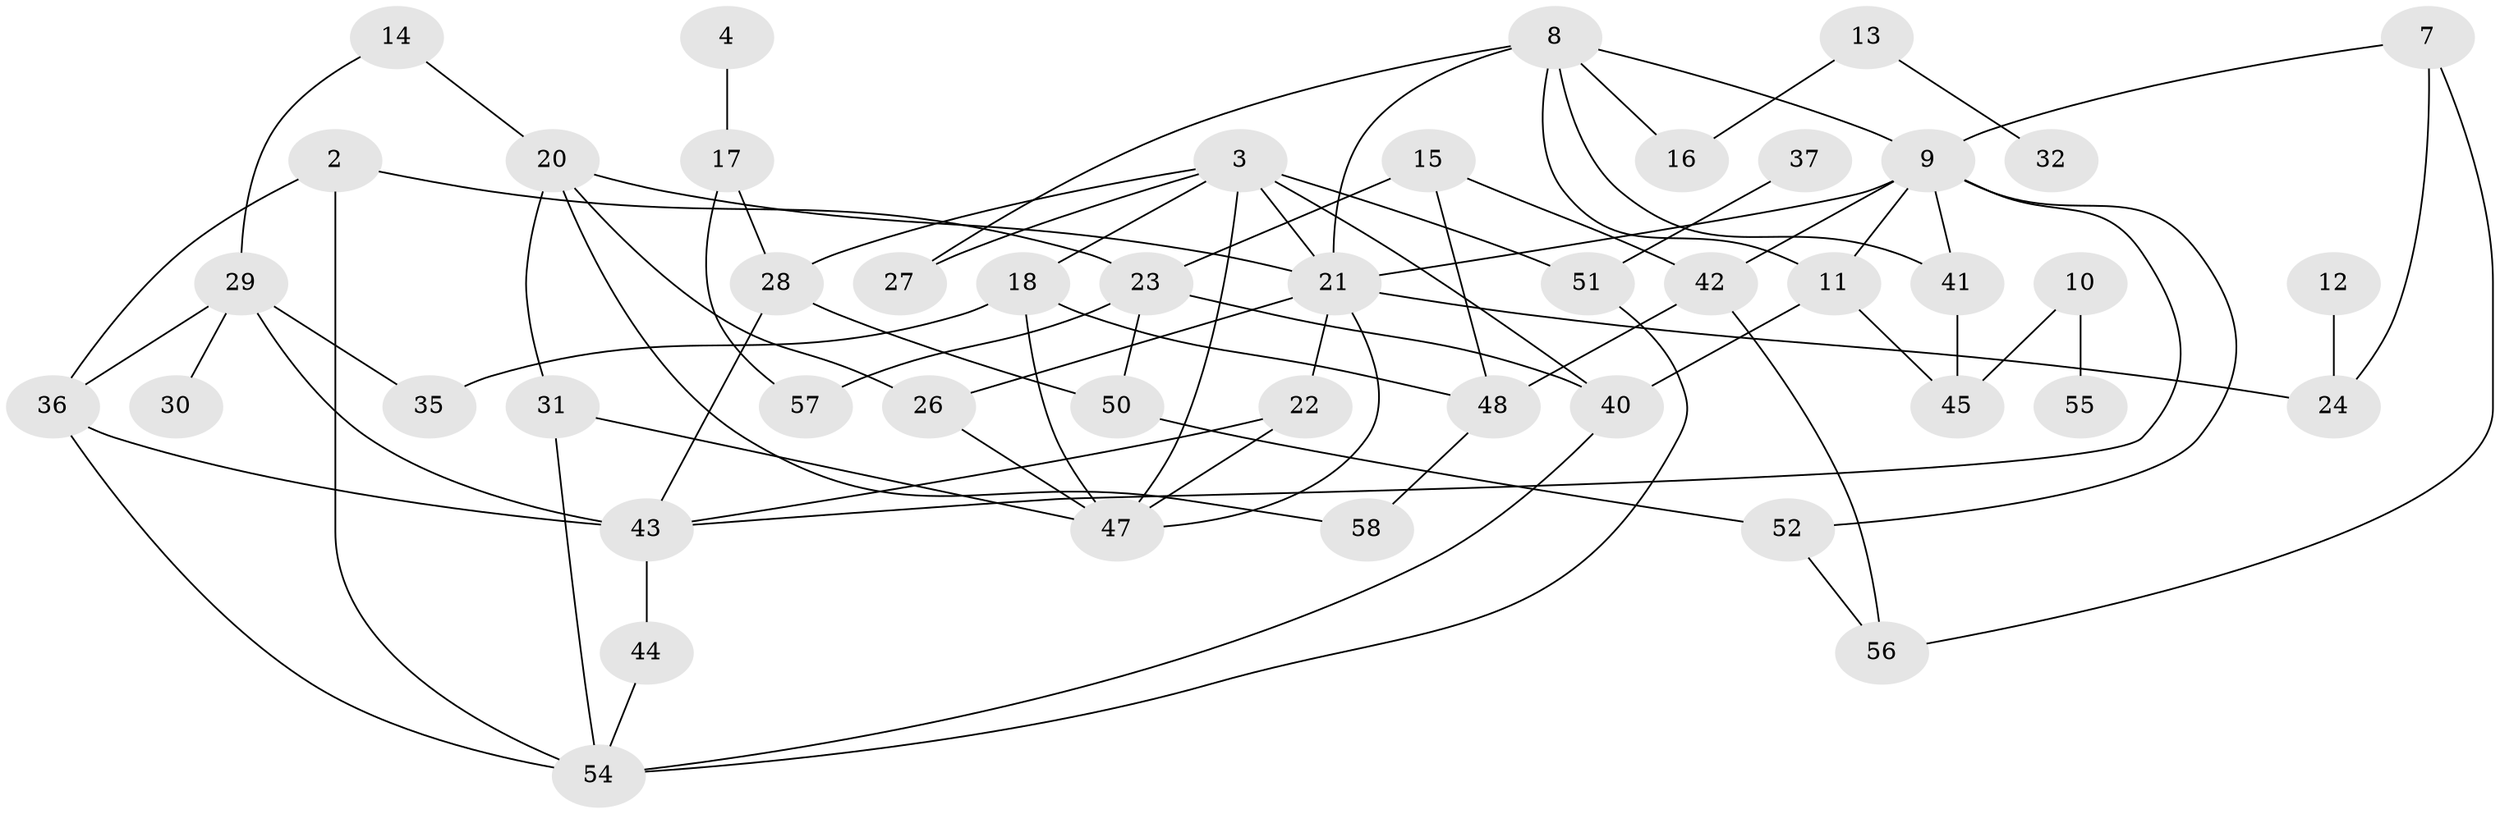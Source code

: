 // original degree distribution, {0: 0.07758620689655173, 3: 0.2413793103448276, 1: 0.21551724137931033, 2: 0.2413793103448276, 4: 0.1206896551724138, 5: 0.09482758620689655, 6: 0.008620689655172414}
// Generated by graph-tools (version 1.1) at 2025/33/03/09/25 02:33:49]
// undirected, 46 vertices, 78 edges
graph export_dot {
graph [start="1"]
  node [color=gray90,style=filled];
  2;
  3;
  4;
  7;
  8;
  9;
  10;
  11;
  12;
  13;
  14;
  15;
  16;
  17;
  18;
  20;
  21;
  22;
  23;
  24;
  26;
  27;
  28;
  29;
  30;
  31;
  32;
  35;
  36;
  37;
  40;
  41;
  42;
  43;
  44;
  45;
  47;
  48;
  50;
  51;
  52;
  54;
  55;
  56;
  57;
  58;
  2 -- 23 [weight=1.0];
  2 -- 36 [weight=1.0];
  2 -- 54 [weight=1.0];
  3 -- 18 [weight=1.0];
  3 -- 21 [weight=1.0];
  3 -- 27 [weight=1.0];
  3 -- 28 [weight=1.0];
  3 -- 40 [weight=1.0];
  3 -- 47 [weight=1.0];
  3 -- 51 [weight=1.0];
  4 -- 17 [weight=1.0];
  7 -- 9 [weight=1.0];
  7 -- 24 [weight=1.0];
  7 -- 56 [weight=1.0];
  8 -- 9 [weight=1.0];
  8 -- 11 [weight=1.0];
  8 -- 16 [weight=1.0];
  8 -- 21 [weight=1.0];
  8 -- 27 [weight=1.0];
  8 -- 41 [weight=1.0];
  9 -- 11 [weight=1.0];
  9 -- 21 [weight=1.0];
  9 -- 41 [weight=1.0];
  9 -- 42 [weight=1.0];
  9 -- 43 [weight=1.0];
  9 -- 52 [weight=1.0];
  10 -- 45 [weight=1.0];
  10 -- 55 [weight=1.0];
  11 -- 40 [weight=1.0];
  11 -- 45 [weight=1.0];
  12 -- 24 [weight=1.0];
  13 -- 16 [weight=1.0];
  13 -- 32 [weight=1.0];
  14 -- 20 [weight=1.0];
  14 -- 29 [weight=1.0];
  15 -- 23 [weight=1.0];
  15 -- 42 [weight=1.0];
  15 -- 48 [weight=1.0];
  17 -- 28 [weight=1.0];
  17 -- 57 [weight=1.0];
  18 -- 35 [weight=1.0];
  18 -- 47 [weight=1.0];
  18 -- 48 [weight=1.0];
  20 -- 21 [weight=1.0];
  20 -- 26 [weight=1.0];
  20 -- 31 [weight=1.0];
  20 -- 58 [weight=1.0];
  21 -- 22 [weight=1.0];
  21 -- 24 [weight=1.0];
  21 -- 26 [weight=1.0];
  21 -- 47 [weight=1.0];
  22 -- 43 [weight=1.0];
  22 -- 47 [weight=1.0];
  23 -- 40 [weight=1.0];
  23 -- 50 [weight=1.0];
  23 -- 57 [weight=1.0];
  26 -- 47 [weight=1.0];
  28 -- 43 [weight=1.0];
  28 -- 50 [weight=1.0];
  29 -- 30 [weight=1.0];
  29 -- 35 [weight=1.0];
  29 -- 36 [weight=1.0];
  29 -- 43 [weight=1.0];
  31 -- 47 [weight=1.0];
  31 -- 54 [weight=2.0];
  36 -- 43 [weight=1.0];
  36 -- 54 [weight=1.0];
  37 -- 51 [weight=2.0];
  40 -- 54 [weight=1.0];
  41 -- 45 [weight=1.0];
  42 -- 48 [weight=2.0];
  42 -- 56 [weight=1.0];
  43 -- 44 [weight=1.0];
  44 -- 54 [weight=2.0];
  48 -- 58 [weight=1.0];
  50 -- 52 [weight=1.0];
  51 -- 54 [weight=1.0];
  52 -- 56 [weight=1.0];
}
